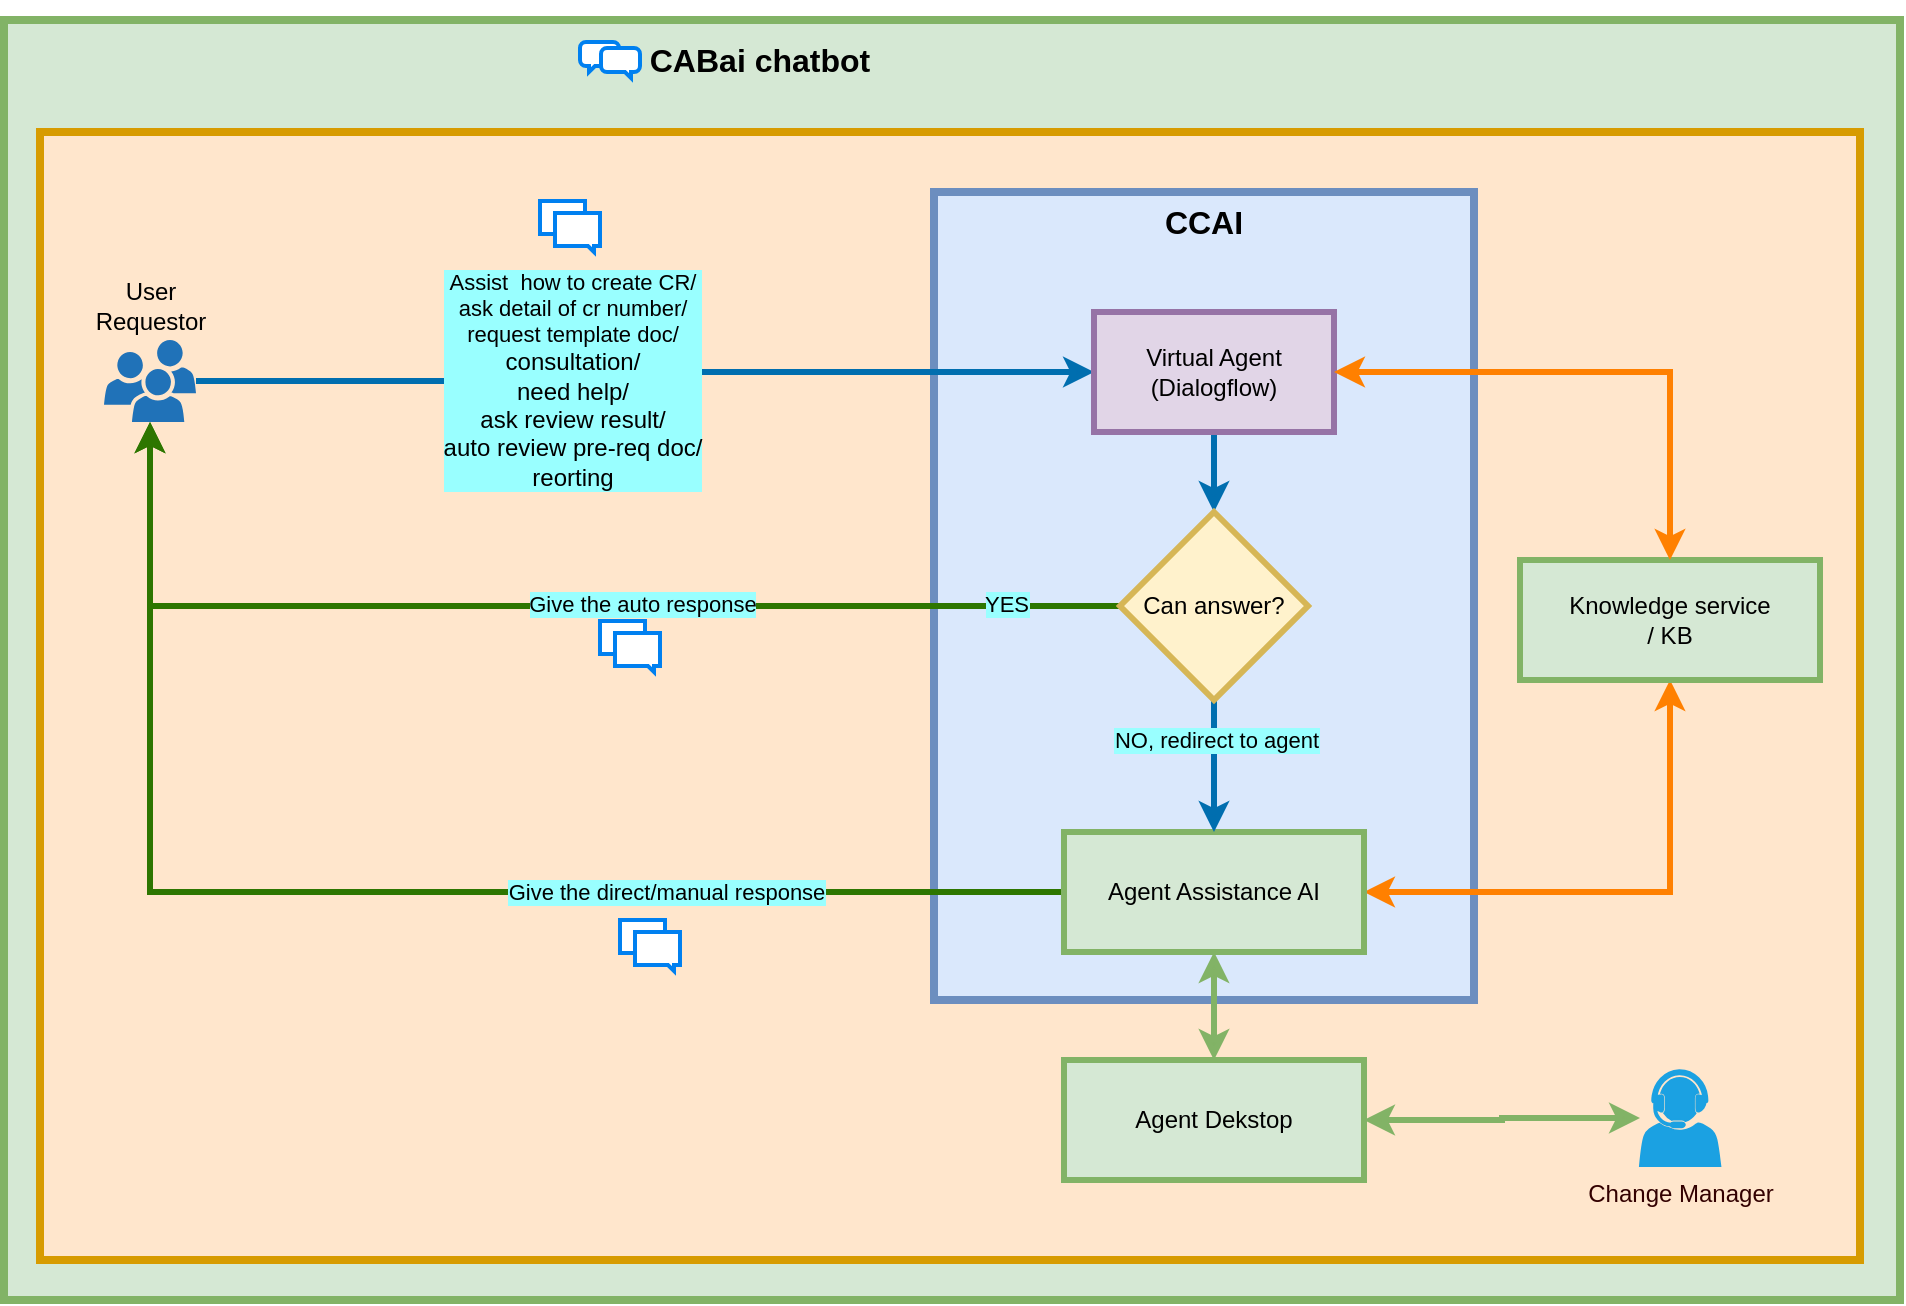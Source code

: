 <mxfile version="22.1.5" type="github">
  <diagram name="Page-1" id="_4RhQsaLEIcMZUvpXe1u">
    <mxGraphModel dx="1226" dy="639" grid="1" gridSize="10" guides="1" tooltips="1" connect="1" arrows="1" fold="1" page="1" pageScale="1" pageWidth="850" pageHeight="1100" math="0" shadow="0">
      <root>
        <mxCell id="0" />
        <mxCell id="1" parent="0" />
        <mxCell id="609UB_5nZvNRpZ_Gh5ap-8" value="" style="rounded=0;whiteSpace=wrap;html=1;fillColor=#d5e8d4;strokeColor=#82b366;strokeWidth=4;" vertex="1" parent="1">
          <mxGeometry x="22" y="80" width="948" height="640" as="geometry" />
        </mxCell>
        <mxCell id="609UB_5nZvNRpZ_Gh5ap-10" value="" style="rounded=0;whiteSpace=wrap;html=1;fillColor=#ffe6cc;strokeColor=#d79b00;strokeWidth=4;" vertex="1" parent="1">
          <mxGeometry x="40" y="136" width="910" height="564" as="geometry" />
        </mxCell>
        <mxCell id="MFfRlPMHt3bNwRhRdUh6-9" value="" style="rounded=0;whiteSpace=wrap;html=1;fillColor=#dae8fc;strokeColor=#6c8ebf;strokeWidth=4;" parent="1" vertex="1">
          <mxGeometry x="487" y="166" width="270" height="404" as="geometry" />
        </mxCell>
        <mxCell id="MFfRlPMHt3bNwRhRdUh6-3" value="" style="edgeStyle=orthogonalEdgeStyle;rounded=0;orthogonalLoop=1;jettySize=auto;html=1;startArrow=none;startFill=0;fillColor=#1ba1e2;strokeColor=#006EAF;strokeWidth=3;" parent="1" source="609UB_5nZvNRpZ_Gh5ap-12" target="MFfRlPMHt3bNwRhRdUh6-2" edge="1">
          <mxGeometry relative="1" as="geometry">
            <mxPoint x="97" y="256" as="sourcePoint" />
          </mxGeometry>
        </mxCell>
        <mxCell id="MFfRlPMHt3bNwRhRdUh6-4" value="Assist&amp;nbsp; how to create CR/&lt;br&gt;ask detail of cr number/&lt;br&gt;request template doc/&lt;br style=&quot;border-color: var(--border-color); font-size: 12px;&quot;&gt;&lt;span style=&quot;font-size: 12px;&quot;&gt;consultation/&lt;br&gt;need help/&lt;br&gt;ask review result/&lt;br&gt;auto review pre-req doc/&lt;br&gt;reorting&lt;/span&gt;" style="edgeLabel;html=1;align=center;verticalAlign=middle;resizable=0;points=[];labelBackgroundColor=#99FFFF;" parent="MFfRlPMHt3bNwRhRdUh6-3" vertex="1" connectable="0">
          <mxGeometry x="-0.173" y="1" relative="1" as="geometry">
            <mxPoint as="offset" />
          </mxGeometry>
        </mxCell>
        <mxCell id="609UB_5nZvNRpZ_Gh5ap-2" style="edgeStyle=orthogonalEdgeStyle;rounded=0;orthogonalLoop=1;jettySize=auto;html=1;entryX=0.5;entryY=0;entryDx=0;entryDy=0;fillColor=#1ba1e2;strokeColor=#006EAF;strokeWidth=3;" edge="1" parent="1" source="MFfRlPMHt3bNwRhRdUh6-2" target="609UB_5nZvNRpZ_Gh5ap-1">
          <mxGeometry relative="1" as="geometry" />
        </mxCell>
        <mxCell id="MFfRlPMHt3bNwRhRdUh6-2" value="Virtual Agent&lt;br&gt;(Dialogflow)" style="whiteSpace=wrap;html=1;verticalAlign=middle;strokeWidth=3;fillColor=#e1d5e7;strokeColor=#9673a6;" parent="1" vertex="1">
          <mxGeometry x="567" y="226" width="120" height="60" as="geometry" />
        </mxCell>
        <mxCell id="MFfRlPMHt3bNwRhRdUh6-8" style="edgeStyle=orthogonalEdgeStyle;rounded=0;orthogonalLoop=1;jettySize=auto;html=1;fillColor=#60a917;strokeColor=#2D7600;strokeWidth=3;" parent="1" source="MFfRlPMHt3bNwRhRdUh6-6" target="609UB_5nZvNRpZ_Gh5ap-12" edge="1">
          <mxGeometry relative="1" as="geometry">
            <mxPoint x="82" y="286" as="targetPoint" />
          </mxGeometry>
        </mxCell>
        <mxCell id="609UB_5nZvNRpZ_Gh5ap-11" value="Give the direct/manual response" style="edgeLabel;html=1;align=center;verticalAlign=middle;resizable=0;points=[];labelBackgroundColor=#99FFFF;" vertex="1" connectable="0" parent="MFfRlPMHt3bNwRhRdUh6-8">
          <mxGeometry x="-0.425" relative="1" as="geometry">
            <mxPoint as="offset" />
          </mxGeometry>
        </mxCell>
        <mxCell id="609UB_5nZvNRpZ_Gh5ap-17" style="edgeStyle=orthogonalEdgeStyle;rounded=0;orthogonalLoop=1;jettySize=auto;html=1;entryX=0.5;entryY=1;entryDx=0;entryDy=0;startArrow=classic;startFill=1;strokeWidth=3;strokeColor=#FF8000;" edge="1" parent="1" source="MFfRlPMHt3bNwRhRdUh6-6" target="609UB_5nZvNRpZ_Gh5ap-16">
          <mxGeometry relative="1" as="geometry" />
        </mxCell>
        <mxCell id="609UB_5nZvNRpZ_Gh5ap-23" style="edgeStyle=orthogonalEdgeStyle;rounded=0;orthogonalLoop=1;jettySize=auto;html=1;entryX=0.5;entryY=0;entryDx=0;entryDy=0;strokeWidth=3;fillColor=#d5e8d4;strokeColor=#82b366;startArrow=classic;startFill=1;" edge="1" parent="1" source="MFfRlPMHt3bNwRhRdUh6-6" target="609UB_5nZvNRpZ_Gh5ap-20">
          <mxGeometry relative="1" as="geometry" />
        </mxCell>
        <mxCell id="MFfRlPMHt3bNwRhRdUh6-6" value="Agent Assistance AI" style="whiteSpace=wrap;html=1;verticalAlign=middle;strokeWidth=3;fillColor=#d5e8d4;strokeColor=#82b366;" parent="1" vertex="1">
          <mxGeometry x="552" y="486" width="150" height="60" as="geometry" />
        </mxCell>
        <mxCell id="MFfRlPMHt3bNwRhRdUh6-10" value="CCAI" style="text;html=1;strokeColor=none;fillColor=none;align=center;verticalAlign=middle;whiteSpace=wrap;rounded=0;strokeWidth=1;fontStyle=1;fontSize=16;" parent="1" vertex="1">
          <mxGeometry x="592" y="166" width="60" height="30" as="geometry" />
        </mxCell>
        <mxCell id="609UB_5nZvNRpZ_Gh5ap-3" style="edgeStyle=orthogonalEdgeStyle;rounded=0;orthogonalLoop=1;jettySize=auto;html=1;fillColor=#60a917;strokeColor=#2D7600;strokeWidth=3;" edge="1" parent="1" source="609UB_5nZvNRpZ_Gh5ap-1" target="609UB_5nZvNRpZ_Gh5ap-12">
          <mxGeometry relative="1" as="geometry">
            <mxPoint x="82" y="286" as="targetPoint" />
          </mxGeometry>
        </mxCell>
        <mxCell id="609UB_5nZvNRpZ_Gh5ap-5" value="Give the auto response" style="edgeLabel;html=1;align=center;verticalAlign=middle;resizable=0;points=[];labelBackgroundColor=#99FFFF;" vertex="1" connectable="0" parent="609UB_5nZvNRpZ_Gh5ap-3">
          <mxGeometry x="-0.169" y="-1" relative="1" as="geometry">
            <mxPoint as="offset" />
          </mxGeometry>
        </mxCell>
        <mxCell id="609UB_5nZvNRpZ_Gh5ap-6" value="YES" style="edgeLabel;html=1;align=center;verticalAlign=middle;resizable=0;points=[];labelBackgroundColor=#99FFFF;" vertex="1" connectable="0" parent="609UB_5nZvNRpZ_Gh5ap-3">
          <mxGeometry x="-0.801" y="-1" relative="1" as="geometry">
            <mxPoint as="offset" />
          </mxGeometry>
        </mxCell>
        <mxCell id="609UB_5nZvNRpZ_Gh5ap-4" style="edgeStyle=orthogonalEdgeStyle;rounded=0;orthogonalLoop=1;jettySize=auto;html=1;entryX=0.5;entryY=0;entryDx=0;entryDy=0;fillColor=#1ba1e2;strokeColor=#006EAF;strokeWidth=3;" edge="1" parent="1" source="609UB_5nZvNRpZ_Gh5ap-1" target="MFfRlPMHt3bNwRhRdUh6-6">
          <mxGeometry relative="1" as="geometry" />
        </mxCell>
        <mxCell id="609UB_5nZvNRpZ_Gh5ap-7" value="NO, redirect to agent" style="edgeLabel;html=1;align=center;verticalAlign=middle;resizable=0;points=[];labelBackgroundColor=#99FFFF;" vertex="1" connectable="0" parent="609UB_5nZvNRpZ_Gh5ap-4">
          <mxGeometry x="-0.39" y="1" relative="1" as="geometry">
            <mxPoint as="offset" />
          </mxGeometry>
        </mxCell>
        <mxCell id="609UB_5nZvNRpZ_Gh5ap-1" value="Can answer?" style="rhombus;whiteSpace=wrap;html=1;strokeWidth=3;fillColor=#fff2cc;strokeColor=#d6b656;" vertex="1" parent="1">
          <mxGeometry x="580" y="326" width="94" height="94" as="geometry" />
        </mxCell>
        <mxCell id="609UB_5nZvNRpZ_Gh5ap-9" value="CABai chatbot" style="text;html=1;strokeColor=none;fillColor=none;align=center;verticalAlign=middle;whiteSpace=wrap;rounded=0;strokeWidth=1;fontStyle=1;fontSize=16;" vertex="1" parent="1">
          <mxGeometry x="340" y="70" width="120" height="60" as="geometry" />
        </mxCell>
        <mxCell id="609UB_5nZvNRpZ_Gh5ap-12" value="User&lt;br&gt;Requestor" style="sketch=0;pointerEvents=1;shadow=0;dashed=0;html=1;strokeColor=none;labelPosition=center;verticalLabelPosition=top;verticalAlign=bottom;outlineConnect=0;align=center;shape=mxgraph.office.users.users;fillColor=#2072B8;" vertex="1" parent="1">
          <mxGeometry x="72" y="240" width="46" height="41" as="geometry" />
        </mxCell>
        <mxCell id="609UB_5nZvNRpZ_Gh5ap-13" value="" style="html=1;verticalLabelPosition=bottom;align=center;labelBackgroundColor=#ffffff;verticalAlign=top;strokeWidth=2;strokeColor=#0080F0;shadow=0;dashed=0;shape=mxgraph.ios7.icons.messages;" vertex="1" parent="1">
          <mxGeometry x="290" y="170.5" width="30" height="25.5" as="geometry" />
        </mxCell>
        <mxCell id="609UB_5nZvNRpZ_Gh5ap-14" value="" style="html=1;verticalLabelPosition=bottom;align=center;labelBackgroundColor=#ffffff;verticalAlign=top;strokeWidth=2;strokeColor=#0080F0;shadow=0;dashed=0;shape=mxgraph.ios7.icons.messages;" vertex="1" parent="1">
          <mxGeometry x="320" y="380.5" width="30" height="25.5" as="geometry" />
        </mxCell>
        <mxCell id="609UB_5nZvNRpZ_Gh5ap-15" value="" style="html=1;verticalLabelPosition=bottom;align=center;labelBackgroundColor=#ffffff;verticalAlign=top;strokeWidth=2;strokeColor=#0080F0;shadow=0;dashed=0;shape=mxgraph.ios7.icons.messages;" vertex="1" parent="1">
          <mxGeometry x="330" y="530" width="30" height="25.5" as="geometry" />
        </mxCell>
        <mxCell id="609UB_5nZvNRpZ_Gh5ap-16" value="Knowledge service&lt;br&gt;/ KB" style="whiteSpace=wrap;html=1;verticalAlign=middle;strokeWidth=3;fillColor=#d5e8d4;strokeColor=#82b366;align=center;" vertex="1" parent="1">
          <mxGeometry x="780" y="350" width="150" height="60" as="geometry" />
        </mxCell>
        <mxCell id="609UB_5nZvNRpZ_Gh5ap-18" value="" style="html=1;verticalLabelPosition=bottom;align=center;labelBackgroundColor=#ffffff;verticalAlign=top;strokeWidth=2;strokeColor=#0080F0;shadow=0;dashed=0;shape=mxgraph.ios7.icons.chat;" vertex="1" parent="1">
          <mxGeometry x="310" y="91" width="30" height="18" as="geometry" />
        </mxCell>
        <mxCell id="609UB_5nZvNRpZ_Gh5ap-19" style="edgeStyle=orthogonalEdgeStyle;rounded=0;orthogonalLoop=1;jettySize=auto;html=1;entryX=0.5;entryY=0;entryDx=0;entryDy=0;startArrow=classic;startFill=1;strokeWidth=3;strokeColor=#FF8000;exitX=1;exitY=0.5;exitDx=0;exitDy=0;" edge="1" parent="1" source="MFfRlPMHt3bNwRhRdUh6-2" target="609UB_5nZvNRpZ_Gh5ap-16">
          <mxGeometry relative="1" as="geometry">
            <mxPoint x="712" y="526" as="sourcePoint" />
            <mxPoint x="865" y="420" as="targetPoint" />
          </mxGeometry>
        </mxCell>
        <mxCell id="609UB_5nZvNRpZ_Gh5ap-22" style="edgeStyle=orthogonalEdgeStyle;rounded=0;orthogonalLoop=1;jettySize=auto;html=1;startArrow=classic;startFill=1;strokeWidth=3;fillColor=#d5e8d4;strokeColor=#82b366;" edge="1" parent="1" source="609UB_5nZvNRpZ_Gh5ap-20" target="609UB_5nZvNRpZ_Gh5ap-21">
          <mxGeometry relative="1" as="geometry" />
        </mxCell>
        <mxCell id="609UB_5nZvNRpZ_Gh5ap-20" value="Agent Dekstop" style="whiteSpace=wrap;html=1;verticalAlign=middle;strokeWidth=3;fillColor=#d5e8d4;strokeColor=#82b366;align=center;" vertex="1" parent="1">
          <mxGeometry x="552" y="600" width="150" height="60" as="geometry" />
        </mxCell>
        <mxCell id="609UB_5nZvNRpZ_Gh5ap-21" value="&lt;font color=&quot;#330000&quot;&gt;Change Manager&lt;/font&gt;" style="sketch=0;pointerEvents=1;shadow=0;dashed=0;html=1;strokeColor=#1BA1E2;fillColor=#1ba1e2;labelPosition=center;verticalLabelPosition=bottom;verticalAlign=top;outlineConnect=0;align=center;shape=mxgraph.office.users.call_center_agent;fontColor=#ffffff;" vertex="1" parent="1">
          <mxGeometry x="840" y="605" width="40.15" height="48" as="geometry" />
        </mxCell>
      </root>
    </mxGraphModel>
  </diagram>
</mxfile>
